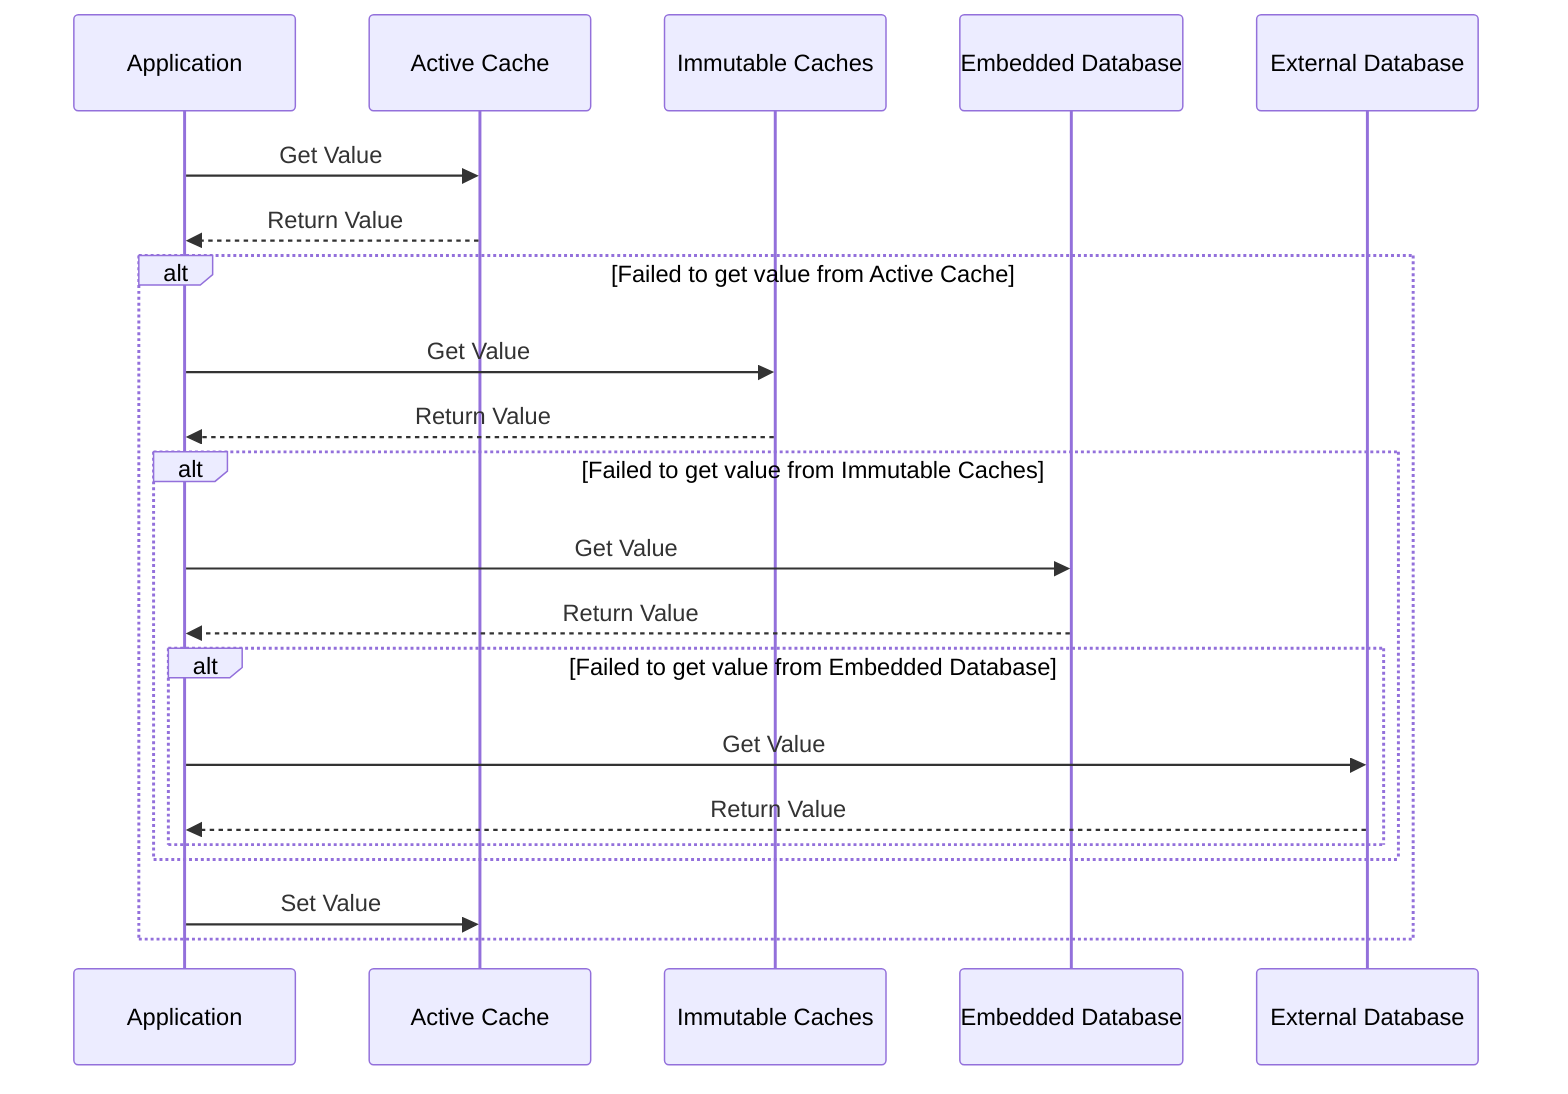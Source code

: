 sequenceDiagram
    participant Application
    participant Active Cache
    participant Immutable Caches
    participant Embedded Database
    participant External Database
    Application ->> Active Cache: Get Value
    Active Cache -->> Application: Return Value
    alt Failed to get value from Active Cache
        Application ->> Immutable Caches: Get Value
        Immutable Caches -->> Application: Return Value
        alt Failed to get value from Immutable Caches
            Application ->> Embedded Database: Get Value
            Embedded Database -->> Application: Return Value
            alt Failed to get value from Embedded Database
                Application ->> External Database: Get Value
                External Database -->> Application: Return Value
            end
        end
    Application ->> Active Cache: Set Value
    end
